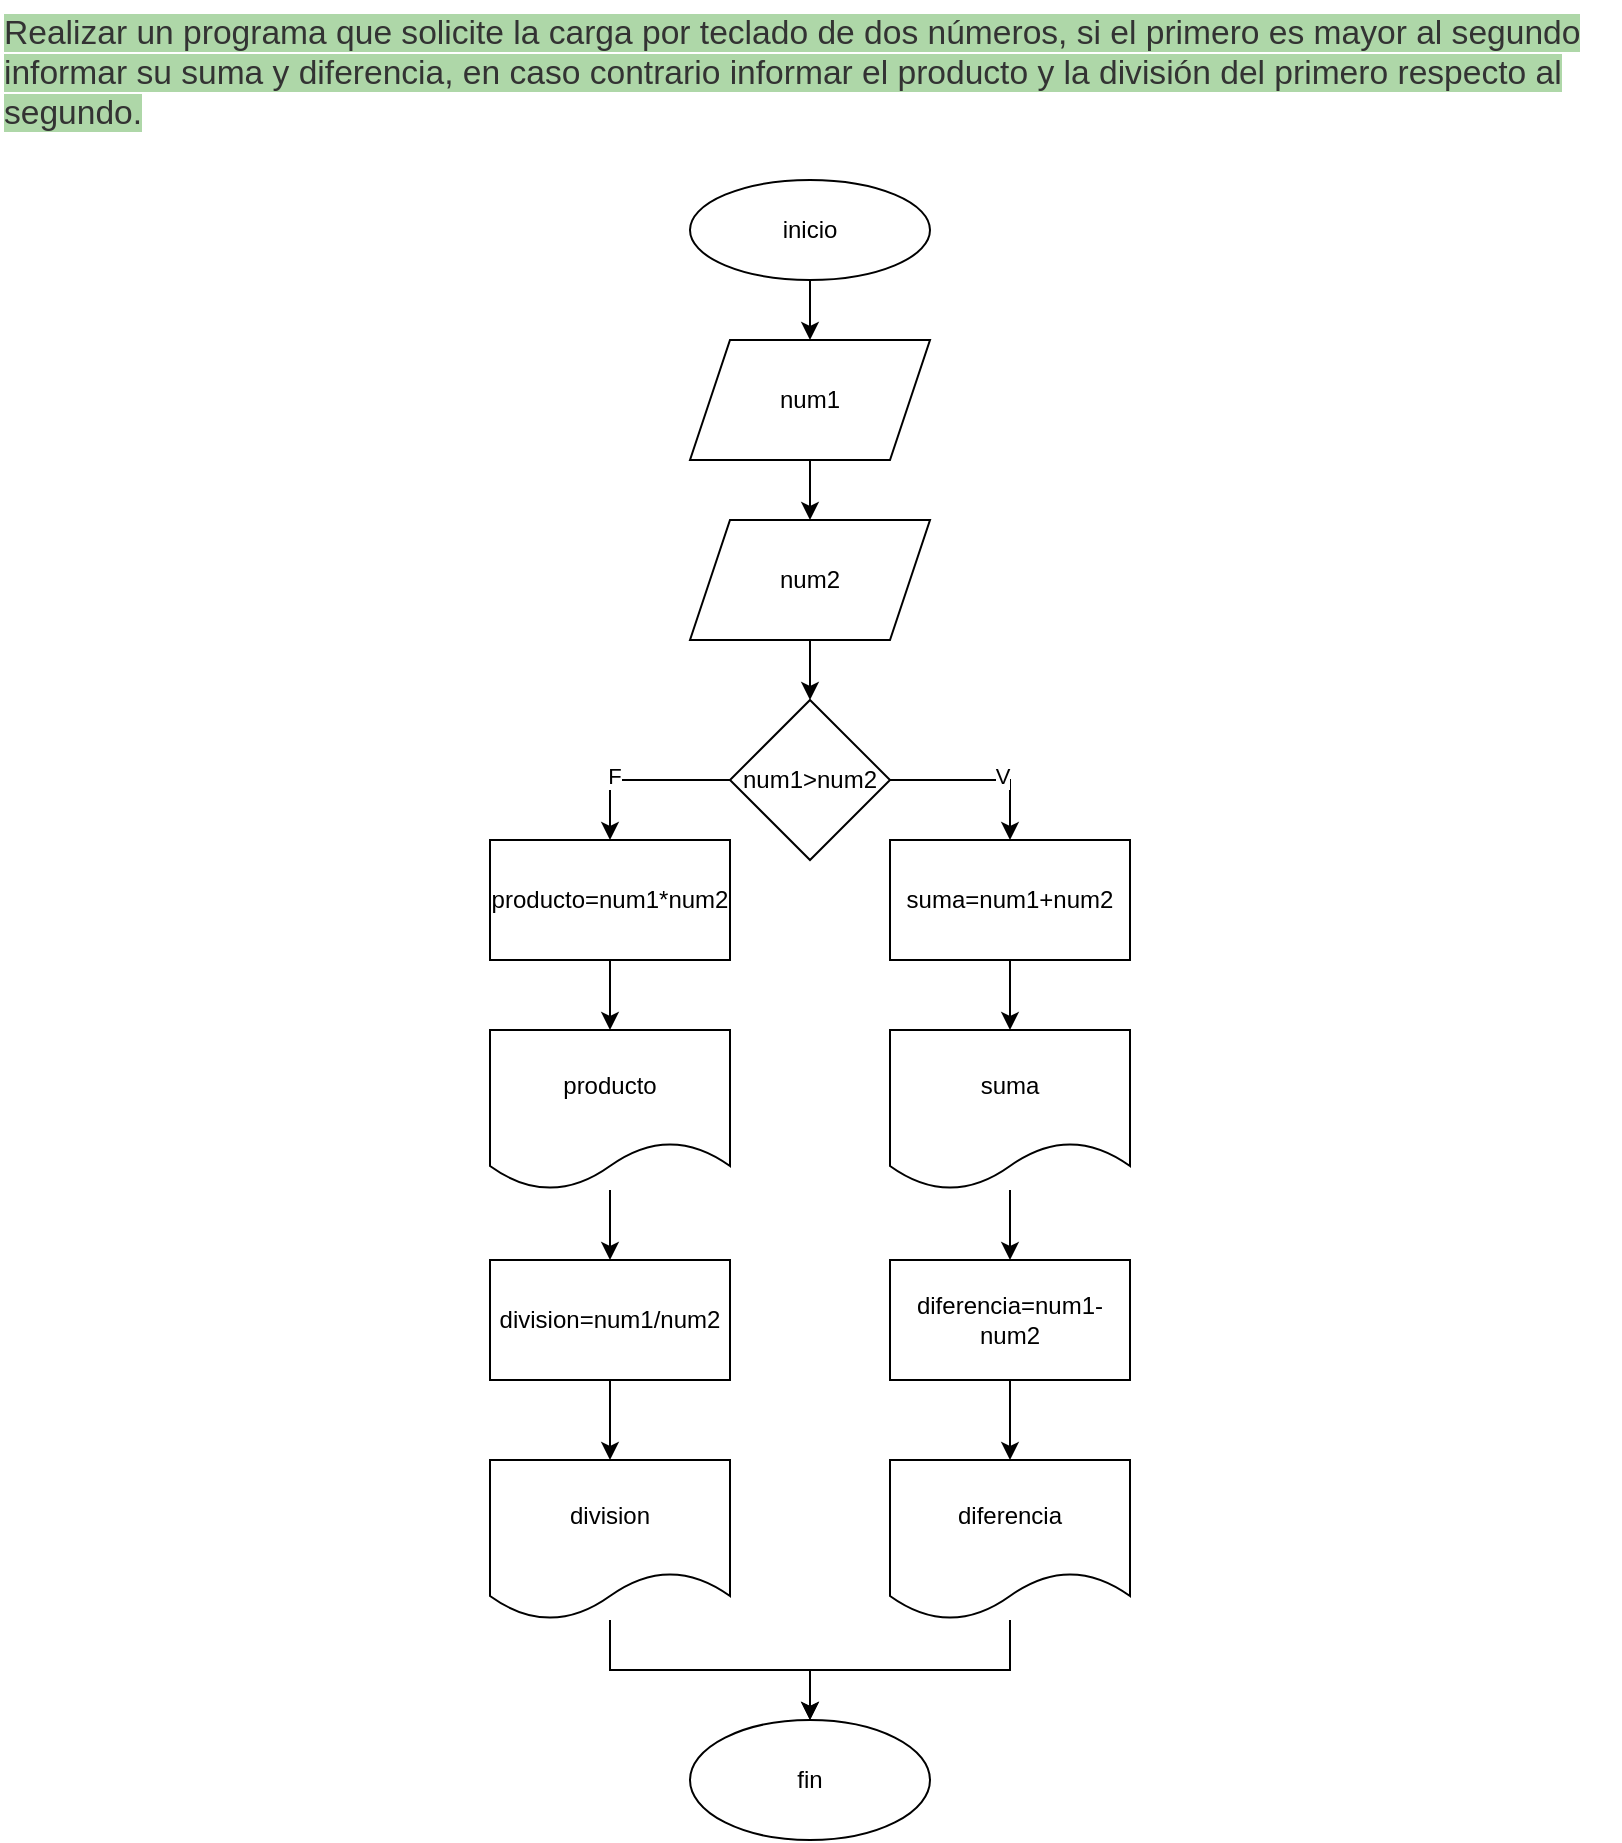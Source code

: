 <mxfile version="20.6.0" type="google"><diagram id="H6EaA2rb_dkuE57GvQAF" name="Página-1"><mxGraphModel grid="1" page="1" gridSize="10" guides="1" tooltips="1" connect="1" arrows="1" fold="1" pageScale="1" pageWidth="827" pageHeight="1169" math="0" shadow="0"><root><mxCell id="0"/><mxCell id="1" parent="0"/><mxCell id="OXlK5FTPwrPuu0W3xVXz-1" value="&lt;span style=&quot;color: rgb(51, 51, 51); font-family: sans-serif, arial; font-size: 16.8px; font-style: normal; font-variant-ligatures: normal; font-variant-caps: normal; font-weight: 400; letter-spacing: normal; orphans: 2; text-align: left; text-indent: 0px; text-transform: none; white-space: normal; widows: 2; word-spacing: 0px; -webkit-text-stroke-width: 0px; background-color: rgb(174, 215, 168); text-decoration-thickness: initial; text-decoration-style: initial; text-decoration-color: initial; display: inline !important; float: none;&quot;&gt;Realizar un programa que solicite la carga por teclado de dos números, si el primero es mayor al segundo informar su suma y diferencia, en caso contrario informar el producto y la división del primero respecto al segundo.&lt;/span&gt;" style="text;whiteSpace=wrap;html=1;" vertex="1" parent="1"><mxGeometry x="9" y="10" width="810" height="100" as="geometry"/></mxCell><mxCell id="OXlK5FTPwrPuu0W3xVXz-28" value="" style="edgeStyle=orthogonalEdgeStyle;rounded=0;orthogonalLoop=1;jettySize=auto;html=1;" edge="1" parent="1" source="OXlK5FTPwrPuu0W3xVXz-2" target="OXlK5FTPwrPuu0W3xVXz-3"><mxGeometry relative="1" as="geometry"/></mxCell><mxCell id="OXlK5FTPwrPuu0W3xVXz-2" value="inicio" style="ellipse;whiteSpace=wrap;html=1;" vertex="1" parent="1"><mxGeometry x="354" y="100" width="120" height="50" as="geometry"/></mxCell><mxCell id="OXlK5FTPwrPuu0W3xVXz-27" value="" style="edgeStyle=orthogonalEdgeStyle;rounded=0;orthogonalLoop=1;jettySize=auto;html=1;" edge="1" parent="1" source="OXlK5FTPwrPuu0W3xVXz-3" target="OXlK5FTPwrPuu0W3xVXz-4"><mxGeometry relative="1" as="geometry"/></mxCell><mxCell id="OXlK5FTPwrPuu0W3xVXz-3" value="num1" style="shape=parallelogram;perimeter=parallelogramPerimeter;whiteSpace=wrap;html=1;fixedSize=1;" vertex="1" parent="1"><mxGeometry x="354" y="180" width="120" height="60" as="geometry"/></mxCell><mxCell id="OXlK5FTPwrPuu0W3xVXz-26" value="" style="edgeStyle=orthogonalEdgeStyle;rounded=0;orthogonalLoop=1;jettySize=auto;html=1;" edge="1" parent="1" source="OXlK5FTPwrPuu0W3xVXz-4" target="OXlK5FTPwrPuu0W3xVXz-5"><mxGeometry relative="1" as="geometry"/></mxCell><mxCell id="OXlK5FTPwrPuu0W3xVXz-4" value="num2" style="shape=parallelogram;perimeter=parallelogramPerimeter;whiteSpace=wrap;html=1;fixedSize=1;" vertex="1" parent="1"><mxGeometry x="354" y="270" width="120" height="60" as="geometry"/></mxCell><mxCell id="OXlK5FTPwrPuu0W3xVXz-24" style="edgeStyle=orthogonalEdgeStyle;rounded=0;orthogonalLoop=1;jettySize=auto;html=1;exitX=0;exitY=0.5;exitDx=0;exitDy=0;entryX=0.5;entryY=0;entryDx=0;entryDy=0;" edge="1" parent="1" source="OXlK5FTPwrPuu0W3xVXz-5" target="OXlK5FTPwrPuu0W3xVXz-12"><mxGeometry relative="1" as="geometry"/></mxCell><mxCell id="OXlK5FTPwrPuu0W3xVXz-25" value="F" style="edgeLabel;html=1;align=center;verticalAlign=middle;resizable=0;points=[];" vertex="1" connectable="0" parent="OXlK5FTPwrPuu0W3xVXz-24"><mxGeometry x="0.3" y="-2" relative="1" as="geometry"><mxPoint as="offset"/></mxGeometry></mxCell><mxCell id="OXlK5FTPwrPuu0W3xVXz-29" style="edgeStyle=orthogonalEdgeStyle;rounded=0;orthogonalLoop=1;jettySize=auto;html=1;exitX=1;exitY=0.5;exitDx=0;exitDy=0;entryX=0.5;entryY=0;entryDx=0;entryDy=0;" edge="1" parent="1" source="OXlK5FTPwrPuu0W3xVXz-5" target="OXlK5FTPwrPuu0W3xVXz-7"><mxGeometry relative="1" as="geometry"/></mxCell><mxCell id="OXlK5FTPwrPuu0W3xVXz-30" value="V" style="edgeLabel;html=1;align=center;verticalAlign=middle;resizable=0;points=[];" vertex="1" connectable="0" parent="OXlK5FTPwrPuu0W3xVXz-29"><mxGeometry x="0.243" y="2" relative="1" as="geometry"><mxPoint as="offset"/></mxGeometry></mxCell><mxCell id="OXlK5FTPwrPuu0W3xVXz-5" value="num1&amp;gt;num2" style="rhombus;whiteSpace=wrap;html=1;" vertex="1" parent="1"><mxGeometry x="374" y="360" width="80" height="80" as="geometry"/></mxCell><mxCell id="OXlK5FTPwrPuu0W3xVXz-16" value="" style="edgeStyle=orthogonalEdgeStyle;rounded=0;orthogonalLoop=1;jettySize=auto;html=1;" edge="1" parent="1" source="OXlK5FTPwrPuu0W3xVXz-7" target="OXlK5FTPwrPuu0W3xVXz-14"><mxGeometry relative="1" as="geometry"/></mxCell><mxCell id="OXlK5FTPwrPuu0W3xVXz-7" value="suma=num1+num2" style="rounded=0;whiteSpace=wrap;html=1;" vertex="1" parent="1"><mxGeometry x="454" y="430" width="120" height="60" as="geometry"/></mxCell><mxCell id="OXlK5FTPwrPuu0W3xVXz-18" value="" style="edgeStyle=orthogonalEdgeStyle;rounded=0;orthogonalLoop=1;jettySize=auto;html=1;" edge="1" parent="1" source="OXlK5FTPwrPuu0W3xVXz-8" target="OXlK5FTPwrPuu0W3xVXz-15"><mxGeometry relative="1" as="geometry"/></mxCell><mxCell id="OXlK5FTPwrPuu0W3xVXz-8" value="diferencia=num1-num2" style="rounded=0;whiteSpace=wrap;html=1;" vertex="1" parent="1"><mxGeometry x="454" y="640" width="120" height="60" as="geometry"/></mxCell><mxCell id="OXlK5FTPwrPuu0W3xVXz-20" value="" style="edgeStyle=orthogonalEdgeStyle;rounded=0;orthogonalLoop=1;jettySize=auto;html=1;" edge="1" parent="1" source="OXlK5FTPwrPuu0W3xVXz-12" target="OXlK5FTPwrPuu0W3xVXz-19"><mxGeometry relative="1" as="geometry"/></mxCell><mxCell id="OXlK5FTPwrPuu0W3xVXz-12" value="producto=num1*num2" style="rounded=0;whiteSpace=wrap;html=1;" vertex="1" parent="1"><mxGeometry x="254" y="430" width="120" height="60" as="geometry"/></mxCell><mxCell id="OXlK5FTPwrPuu0W3xVXz-23" value="" style="edgeStyle=orthogonalEdgeStyle;rounded=0;orthogonalLoop=1;jettySize=auto;html=1;" edge="1" parent="1" source="OXlK5FTPwrPuu0W3xVXz-13" target="OXlK5FTPwrPuu0W3xVXz-22"><mxGeometry relative="1" as="geometry"/></mxCell><mxCell id="OXlK5FTPwrPuu0W3xVXz-13" value="division=num1/num2" style="rounded=0;whiteSpace=wrap;html=1;" vertex="1" parent="1"><mxGeometry x="254" y="640" width="120" height="60" as="geometry"/></mxCell><mxCell id="OXlK5FTPwrPuu0W3xVXz-17" value="" style="edgeStyle=orthogonalEdgeStyle;rounded=0;orthogonalLoop=1;jettySize=auto;html=1;" edge="1" parent="1" source="OXlK5FTPwrPuu0W3xVXz-14" target="OXlK5FTPwrPuu0W3xVXz-8"><mxGeometry relative="1" as="geometry"/></mxCell><mxCell id="OXlK5FTPwrPuu0W3xVXz-14" value="suma" style="shape=document;whiteSpace=wrap;html=1;boundedLbl=1;" vertex="1" parent="1"><mxGeometry x="454" y="525" width="120" height="80" as="geometry"/></mxCell><mxCell id="OXlK5FTPwrPuu0W3xVXz-33" style="edgeStyle=orthogonalEdgeStyle;rounded=0;orthogonalLoop=1;jettySize=auto;html=1;entryX=0.5;entryY=0;entryDx=0;entryDy=0;" edge="1" parent="1" source="OXlK5FTPwrPuu0W3xVXz-15" target="OXlK5FTPwrPuu0W3xVXz-31"><mxGeometry relative="1" as="geometry"/></mxCell><mxCell id="OXlK5FTPwrPuu0W3xVXz-15" value="diferencia" style="shape=document;whiteSpace=wrap;html=1;boundedLbl=1;" vertex="1" parent="1"><mxGeometry x="454" y="740" width="120" height="80" as="geometry"/></mxCell><mxCell id="OXlK5FTPwrPuu0W3xVXz-21" value="" style="edgeStyle=orthogonalEdgeStyle;rounded=0;orthogonalLoop=1;jettySize=auto;html=1;" edge="1" parent="1" source="OXlK5FTPwrPuu0W3xVXz-19" target="OXlK5FTPwrPuu0W3xVXz-13"><mxGeometry relative="1" as="geometry"/></mxCell><mxCell id="OXlK5FTPwrPuu0W3xVXz-19" value="producto" style="shape=document;whiteSpace=wrap;html=1;boundedLbl=1;" vertex="1" parent="1"><mxGeometry x="254" y="525" width="120" height="80" as="geometry"/></mxCell><mxCell id="OXlK5FTPwrPuu0W3xVXz-32" style="edgeStyle=orthogonalEdgeStyle;rounded=0;orthogonalLoop=1;jettySize=auto;html=1;" edge="1" parent="1" source="OXlK5FTPwrPuu0W3xVXz-22" target="OXlK5FTPwrPuu0W3xVXz-31"><mxGeometry relative="1" as="geometry"/></mxCell><mxCell id="OXlK5FTPwrPuu0W3xVXz-22" value="division" style="shape=document;whiteSpace=wrap;html=1;boundedLbl=1;" vertex="1" parent="1"><mxGeometry x="254" y="740" width="120" height="80" as="geometry"/></mxCell><mxCell id="OXlK5FTPwrPuu0W3xVXz-31" value="fin" style="ellipse;whiteSpace=wrap;html=1;" vertex="1" parent="1"><mxGeometry x="354" y="870" width="120" height="60" as="geometry"/></mxCell></root></mxGraphModel></diagram></mxfile>